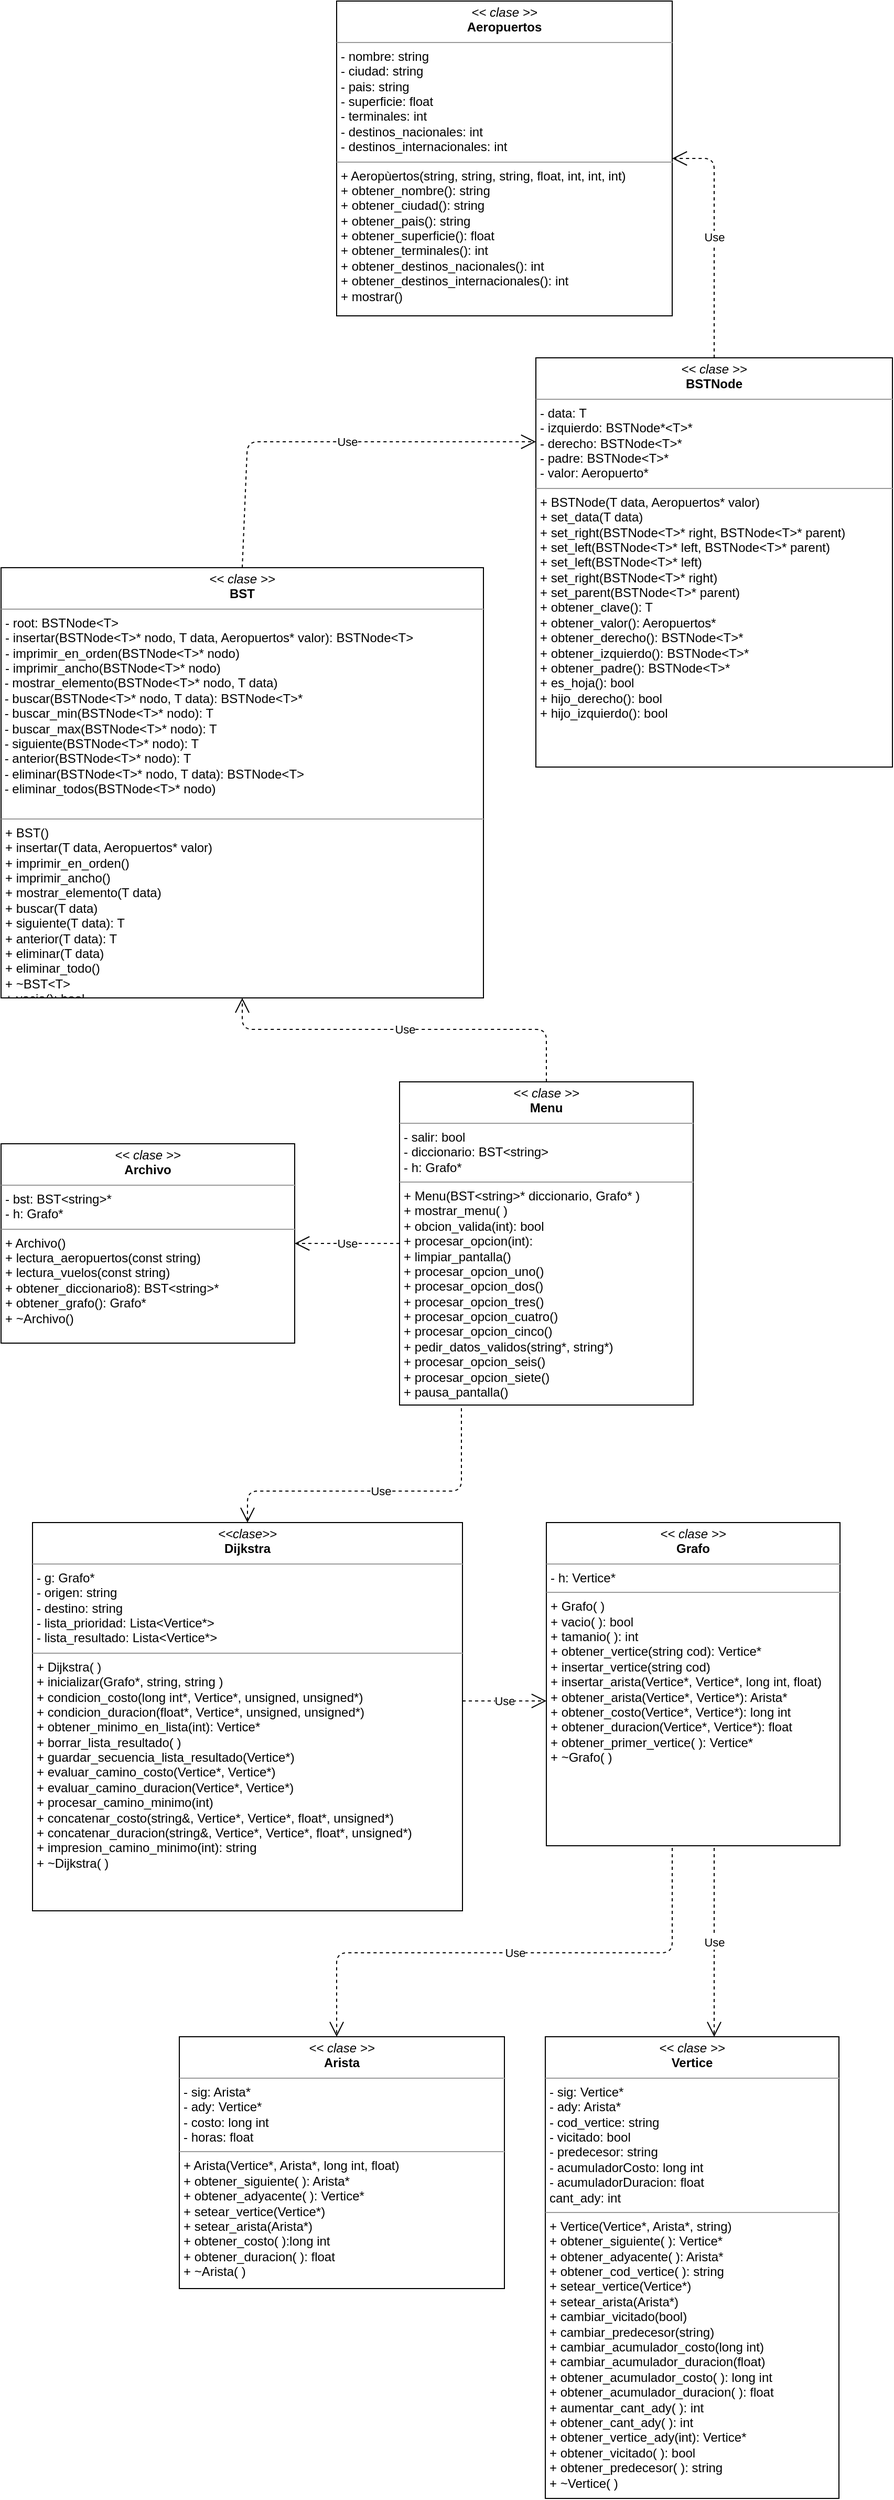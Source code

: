 <mxfile version="13.6.2" type="device"><diagram name="Page-1" id="c4acf3e9-155e-7222-9cf6-157b1a14988f"><mxGraphModel dx="868" dy="2650" grid="1" gridSize="10" guides="1" tooltips="1" connect="1" arrows="1" fold="1" page="1" pageScale="1" pageWidth="850" pageHeight="1100" background="#ffffff" math="0" shadow="0"><root><mxCell id="0"/><mxCell id="1" parent="0"/><mxCell id="5d2195bd80daf111-18" value="&lt;p style=&quot;margin: 0px ; margin-top: 4px ; text-align: center&quot;&gt;&lt;i&gt;&amp;lt;&amp;lt; clase &amp;gt;&amp;gt;&lt;/i&gt;&lt;br&gt;&lt;b&gt;Grafo&lt;/b&gt;&lt;/p&gt;&lt;hr size=&quot;1&quot;&gt;&lt;p style=&quot;margin: 0px ; margin-left: 4px&quot;&gt;- h: Vertice*&lt;br&gt;&lt;/p&gt;&lt;hr size=&quot;1&quot;&gt;&lt;p style=&quot;margin: 0px ; margin-left: 4px&quot;&gt;+ Grafo( )&lt;br&gt;+ vacio( ): bool&lt;/p&gt;&lt;p style=&quot;margin: 0px ; margin-left: 4px&quot;&gt;+ tamanio( ): int&lt;br&gt;+ obtener_vertice(string cod): Vertice*&lt;/p&gt;&lt;p style=&quot;margin: 0px ; margin-left: 4px&quot;&gt;&lt;span&gt;+ insertar_vertice(string cod)&lt;/span&gt;&lt;/p&gt;&lt;p style=&quot;margin: 0px ; margin-left: 4px&quot;&gt;+ insertar_arista(Vertice*, Vertice*, long int, float)&lt;/p&gt;&lt;p style=&quot;margin: 0px ; margin-left: 4px&quot;&gt;+ obtener_arista(Vertice*, Vertice*): Arista*&lt;/p&gt;&lt;p style=&quot;margin: 0px ; margin-left: 4px&quot;&gt;+ obtener_costo(Vertice*, Vertice*): long int&lt;/p&gt;&lt;p style=&quot;margin: 0px ; margin-left: 4px&quot;&gt;+ obtener_duracion(Vertice*, Vertice*): float&lt;/p&gt;&lt;p style=&quot;margin: 0px ; margin-left: 4px&quot;&gt;+ obtener_primer_vertice( ): Vertice*&lt;/p&gt;&lt;p style=&quot;margin: 0px ; margin-left: 4px&quot;&gt;+ ~Grafo( )&lt;/p&gt;" style="verticalAlign=top;align=left;overflow=fill;fontSize=12;fontFamily=Helvetica;html=1;rounded=0;shadow=0;comic=0;labelBackgroundColor=none;strokeWidth=1" parent="1" vertex="1"><mxGeometry x="520" y="-10" width="280" height="308" as="geometry"/></mxCell><mxCell id="5d2195bd80daf111-19" value="&lt;p style=&quot;margin: 0px ; margin-top: 4px ; text-align: center&quot;&gt;&lt;i&gt;&amp;lt;&amp;lt;clase&amp;gt;&amp;gt;&lt;/i&gt;&lt;br&gt;&lt;b&gt;Dijkstra&lt;/b&gt;&lt;/p&gt;&lt;hr size=&quot;1&quot;&gt;&lt;p style=&quot;margin: 0px ; margin-left: 4px&quot;&gt;- g: Grafo*&lt;br&gt;- origen: string&lt;/p&gt;&lt;p style=&quot;margin: 0px ; margin-left: 4px&quot;&gt;- destino: string&lt;/p&gt;&lt;p style=&quot;margin: 0px ; margin-left: 4px&quot;&gt;- lista_prioridad: Lista&amp;lt;Vertice*&amp;gt;&lt;/p&gt;&lt;p style=&quot;margin: 0px ; margin-left: 4px&quot;&gt;- lista_resultado: Lista&amp;lt;Vertice*&amp;gt;&lt;/p&gt;&lt;hr size=&quot;1&quot;&gt;&lt;p style=&quot;margin: 0px ; margin-left: 4px&quot;&gt;+ Dijkstra( )&lt;br&gt;+ inicializar(Grafo*, string, string )&lt;/p&gt;&lt;p style=&quot;margin: 0px ; margin-left: 4px&quot;&gt;+ condicion_costo(long int*, Vertice*, unsigned, unsigned*)&lt;/p&gt;&lt;p style=&quot;margin: 0px ; margin-left: 4px&quot;&gt;+ condicion_duracion(float*, Vertice*, unsigned, unsigned*)&lt;/p&gt;&lt;p style=&quot;margin: 0px ; margin-left: 4px&quot;&gt;+ obtener_minimo_en_lista(int): Vertice*&lt;/p&gt;&lt;p style=&quot;margin: 0px ; margin-left: 4px&quot;&gt;+ borrar_lista_resultado( )&lt;/p&gt;&lt;p style=&quot;margin: 0px ; margin-left: 4px&quot;&gt;+ guardar_secuencia_lista_resultado(Vertice*)&lt;/p&gt;&lt;p style=&quot;margin: 0px ; margin-left: 4px&quot;&gt;+ evaluar_camino_costo(Vertice*, Vertice*)&lt;/p&gt;&lt;p style=&quot;margin: 0px ; margin-left: 4px&quot;&gt;+ evaluar_camino_duracion(Vertice*, Vertice*)&lt;/p&gt;&lt;p style=&quot;margin: 0px ; margin-left: 4px&quot;&gt;+ procesar_camino_minimo(int)&lt;/p&gt;&lt;p style=&quot;margin: 0px ; margin-left: 4px&quot;&gt;+ concatenar_costo(string&amp;amp;, Vertice*, Vertice*, float*, unsigned*)&lt;/p&gt;&lt;p style=&quot;margin: 0px ; margin-left: 4px&quot;&gt;+ concatenar_duracion(string&amp;amp;, Vertice*, Vertice*, float*, unsigned*)&lt;/p&gt;&lt;p style=&quot;margin: 0px ; margin-left: 4px&quot;&gt;+ impresion_camino_minimo(int): string&lt;/p&gt;&lt;p style=&quot;margin: 0px ; margin-left: 4px&quot;&gt;+ ~Dijkstra( )&lt;/p&gt;" style="verticalAlign=top;align=left;overflow=fill;fontSize=12;fontFamily=Helvetica;html=1;rounded=0;shadow=0;comic=0;labelBackgroundColor=none;strokeWidth=1" parent="1" vertex="1"><mxGeometry x="30" y="-10" width="410" height="370" as="geometry"/></mxCell><mxCell id="V5t4danTkAUxEd5zEP37-1" value="&lt;p style=&quot;margin: 0px ; margin-top: 4px ; text-align: center&quot;&gt;&lt;i&gt;&amp;lt;&amp;lt; clase &amp;gt;&amp;gt;&lt;/i&gt;&lt;br&gt;&lt;b&gt;Arista&lt;/b&gt;&lt;/p&gt;&lt;hr size=&quot;1&quot;&gt;&lt;p style=&quot;margin: 0px ; margin-left: 4px&quot;&gt;- sig: Arista*&lt;br&gt;- ady: Vertice*&lt;/p&gt;&lt;p style=&quot;margin: 0px ; margin-left: 4px&quot;&gt;- costo: long int&lt;/p&gt;&lt;p style=&quot;margin: 0px ; margin-left: 4px&quot;&gt;- horas: float&lt;/p&gt;&lt;hr size=&quot;1&quot;&gt;&lt;p style=&quot;margin: 0px ; margin-left: 4px&quot;&gt;+ Arista(Vertice*, Arista*, long int, float)&lt;br&gt;+ obtener_siguiente( ): Arista*&lt;/p&gt;&lt;p style=&quot;margin: 0px ; margin-left: 4px&quot;&gt;+ obtener_adyacente( ): Vertice*&lt;/p&gt;&lt;p style=&quot;margin: 0px ; margin-left: 4px&quot;&gt;+ setear_vertice(Vertice*)&lt;/p&gt;&lt;p style=&quot;margin: 0px ; margin-left: 4px&quot;&gt;+ setear_arista(Arista*)&lt;/p&gt;&lt;p style=&quot;margin: 0px ; margin-left: 4px&quot;&gt;+ obtener_costo( ):long int&lt;/p&gt;&lt;p style=&quot;margin: 0px ; margin-left: 4px&quot;&gt;+ obtener_duracion( ): float&lt;/p&gt;&lt;p style=&quot;margin: 0px ; margin-left: 4px&quot;&gt;+ ~Arista( )&lt;/p&gt;" style="verticalAlign=top;align=left;overflow=fill;fontSize=12;fontFamily=Helvetica;html=1;rounded=0;shadow=0;comic=0;labelBackgroundColor=none;strokeWidth=1" parent="1" vertex="1"><mxGeometry x="170" y="480" width="310" height="240" as="geometry"/></mxCell><mxCell id="V5t4danTkAUxEd5zEP37-2" value="&lt;p style=&quot;margin: 0px ; margin-top: 4px ; text-align: center&quot;&gt;&lt;i&gt;&amp;lt;&amp;lt; clase &amp;gt;&amp;gt;&lt;/i&gt;&lt;br&gt;&lt;b&gt;Vertice&lt;/b&gt;&lt;/p&gt;&lt;hr size=&quot;1&quot;&gt;&lt;p style=&quot;margin: 0px ; margin-left: 4px&quot;&gt;- sig: Vertice*&lt;br&gt;- ady: Arista*&lt;/p&gt;&lt;p style=&quot;margin: 0px ; margin-left: 4px&quot;&gt;- cod_vertice: string&lt;/p&gt;&lt;p style=&quot;margin: 0px ; margin-left: 4px&quot;&gt;- vicitado: bool&lt;/p&gt;&lt;p style=&quot;margin: 0px ; margin-left: 4px&quot;&gt;- predecesor: string&lt;/p&gt;&lt;p style=&quot;margin: 0px ; margin-left: 4px&quot;&gt;- acumuladorCosto: long int&lt;/p&gt;&lt;p style=&quot;margin: 0px ; margin-left: 4px&quot;&gt;- acumuladorDuracion: float&lt;/p&gt;&lt;p style=&quot;margin: 0px ; margin-left: 4px&quot;&gt;cant_ady: int&lt;/p&gt;&lt;hr size=&quot;1&quot;&gt;&lt;p style=&quot;margin: 0px ; margin-left: 4px&quot;&gt;+ Vertice(Vertice*, Arista*, string)&lt;br&gt;+ obtener_siguiente( ): Vertice*&lt;/p&gt;&lt;p style=&quot;margin: 0px ; margin-left: 4px&quot;&gt;+ obtener_adyacente( ): Arista*&lt;/p&gt;&lt;p style=&quot;margin: 0px ; margin-left: 4px&quot;&gt;+ obtener_cod_vertice( ): string&lt;/p&gt;&lt;p style=&quot;margin: 0px ; margin-left: 4px&quot;&gt;+ setear_vertice(Vertice*)&lt;/p&gt;&lt;p style=&quot;margin: 0px ; margin-left: 4px&quot;&gt;+ setear_arista(Arista*)&lt;/p&gt;&lt;p style=&quot;margin: 0px ; margin-left: 4px&quot;&gt;+ cambiar_vicitado(bool)&lt;/p&gt;&lt;p style=&quot;margin: 0px ; margin-left: 4px&quot;&gt;+ cambiar_predecesor(string)&lt;/p&gt;&lt;p style=&quot;margin: 0px ; margin-left: 4px&quot;&gt;+ cambiar_acumulador_costo(long int)&lt;/p&gt;&lt;p style=&quot;margin: 0px ; margin-left: 4px&quot;&gt;+ cambiar_acumulador_duracion(float)&lt;/p&gt;&lt;p style=&quot;margin: 0px ; margin-left: 4px&quot;&gt;+ obtener_acumulador_costo( ): long int&lt;/p&gt;&lt;p style=&quot;margin: 0px ; margin-left: 4px&quot;&gt;+ obtener_acumulador_duracion( ): float&lt;/p&gt;&lt;p style=&quot;margin: 0px ; margin-left: 4px&quot;&gt;+ aumentar_cant_ady( ): int&lt;/p&gt;&lt;p style=&quot;margin: 0px ; margin-left: 4px&quot;&gt;+ obtener_cant_ady( ): int&lt;/p&gt;&lt;p style=&quot;margin: 0px ; margin-left: 4px&quot;&gt;+ obtener_vertice_ady(int): Vertice*&lt;/p&gt;&lt;p style=&quot;margin: 0px ; margin-left: 4px&quot;&gt;+ obtener_vicitado( ): bool&lt;/p&gt;&lt;p style=&quot;margin: 0px ; margin-left: 4px&quot;&gt;+ obtener_predecesor( ): string&lt;/p&gt;&lt;p style=&quot;margin: 0px ; margin-left: 4px&quot;&gt;+ ~Vertice( )&lt;/p&gt;" style="verticalAlign=top;align=left;overflow=fill;fontSize=12;fontFamily=Helvetica;html=1;rounded=0;shadow=0;comic=0;labelBackgroundColor=none;strokeWidth=1" parent="1" vertex="1"><mxGeometry x="519" y="480" width="280" height="440" as="geometry"/></mxCell><mxCell id="anYB5tvlR2oAvvUmgHh2-5" value="Use" style="endArrow=open;endSize=12;dashed=1;html=1;" parent="1" edge="1"><mxGeometry width="160" relative="1" as="geometry"><mxPoint x="440" y="160" as="sourcePoint"/><mxPoint x="520" y="160" as="targetPoint"/></mxGeometry></mxCell><mxCell id="anYB5tvlR2oAvvUmgHh2-7" value="Use" style="endArrow=open;endSize=12;dashed=1;html=1;entryX=0.484;entryY=0;entryDx=0;entryDy=0;entryPerimeter=0;" parent="1" target="V5t4danTkAUxEd5zEP37-1" edge="1"><mxGeometry width="160" relative="1" as="geometry"><mxPoint x="640" y="300" as="sourcePoint"/><mxPoint x="599" y="380" as="targetPoint"/><Array as="points"><mxPoint x="640" y="400"/><mxPoint x="320" y="400"/><mxPoint x="320" y="430"/></Array></mxGeometry></mxCell><mxCell id="anYB5tvlR2oAvvUmgHh2-8" value="Use" style="endArrow=open;endSize=12;dashed=1;html=1;entryX=0.575;entryY=0;entryDx=0;entryDy=0;entryPerimeter=0;" parent="1" target="V5t4danTkAUxEd5zEP37-2" edge="1"><mxGeometry width="160" relative="1" as="geometry"><mxPoint x="680" y="300" as="sourcePoint"/><mxPoint x="760" y="390" as="targetPoint"/></mxGeometry></mxCell><mxCell id="qDZitXYeuVvUzr6k0iDz-1" value="&lt;p style=&quot;margin: 0px ; margin-top: 4px ; text-align: center&quot;&gt;&lt;i&gt;&amp;lt;&amp;lt; clase &amp;gt;&amp;gt;&lt;/i&gt;&lt;br&gt;&lt;b&gt;Archivo&lt;/b&gt;&lt;/p&gt;&lt;hr size=&quot;1&quot;&gt;&lt;p style=&quot;margin: 0px ; margin-left: 4px&quot;&gt;- bst: BST&amp;lt;string&amp;gt;*&lt;/p&gt;&lt;p style=&quot;margin: 0px ; margin-left: 4px&quot;&gt;- h: Grafo*&lt;/p&gt;&lt;hr size=&quot;1&quot;&gt;&lt;p style=&quot;margin: 0px ; margin-left: 4px&quot;&gt;+ Archivo()&lt;/p&gt;&lt;p style=&quot;margin: 0px ; margin-left: 4px&quot;&gt;+ lectura_aeropuertos(const string)&lt;/p&gt;&lt;p style=&quot;margin: 0px ; margin-left: 4px&quot;&gt;+ lectura_vuelos(const string)&lt;/p&gt;&lt;p style=&quot;margin: 0px ; margin-left: 4px&quot;&gt;+ obtener_diccionario8): BST&amp;lt;string&amp;gt;*&lt;/p&gt;&lt;p style=&quot;margin: 0px ; margin-left: 4px&quot;&gt;+ obtener_grafo(): Grafo*&lt;/p&gt;&lt;p style=&quot;margin: 0px ; margin-left: 4px&quot;&gt;+ ~Archivo()&lt;/p&gt;&lt;p style=&quot;margin: 0px ; margin-left: 4px&quot;&gt;&lt;br&gt;&lt;/p&gt;&lt;p style=&quot;margin: 0px ; margin-left: 4px&quot;&gt;&lt;br&gt;&lt;/p&gt;" style="verticalAlign=top;align=left;overflow=fill;fontSize=12;fontFamily=Helvetica;html=1;rounded=0;shadow=0;comic=0;labelBackgroundColor=none;strokeWidth=1" parent="1" vertex="1"><mxGeometry y="-371" width="280" height="190" as="geometry"/></mxCell><mxCell id="qDZitXYeuVvUzr6k0iDz-5" value="Use" style="endArrow=open;endSize=12;dashed=1;html=1;entryX=0.5;entryY=0;entryDx=0;entryDy=0;" parent="1" target="5d2195bd80daf111-19" edge="1"><mxGeometry width="160" relative="1" as="geometry"><mxPoint x="439" y="-119" as="sourcePoint"/><mxPoint x="270" y="-90" as="targetPoint"/><Array as="points"><mxPoint x="439" y="-40"/><mxPoint x="235" y="-40"/></Array></mxGeometry></mxCell><mxCell id="qDZitXYeuVvUzr6k0iDz-7" value="&lt;p style=&quot;margin: 0px ; margin-top: 4px ; text-align: center&quot;&gt;&lt;i&gt;&amp;lt;&amp;lt; clase &amp;gt;&amp;gt;&lt;/i&gt;&lt;br&gt;&lt;b&gt;Menu&lt;/b&gt;&lt;/p&gt;&lt;hr size=&quot;1&quot;&gt;&lt;p style=&quot;margin: 0px ; margin-left: 4px&quot;&gt;- salir: bool&lt;br&gt;&lt;/p&gt;&lt;p style=&quot;margin: 0px ; margin-left: 4px&quot;&gt;- diccionario: BST&amp;lt;string&amp;gt;&lt;/p&gt;&lt;p style=&quot;margin: 0px ; margin-left: 4px&quot;&gt;- h: Grafo*&lt;/p&gt;&lt;hr size=&quot;1&quot;&gt;&lt;p style=&quot;margin: 0px ; margin-left: 4px&quot;&gt;+ Menu(BST&amp;lt;string&amp;gt;* diccionario, Grafo* )&lt;br&gt;+ mostrar_menu( )&lt;/p&gt;&lt;p style=&quot;margin: 0px ; margin-left: 4px&quot;&gt;+ obcion_valida(int): bool&lt;br&gt;+ procesar_opcion(int):&lt;/p&gt;&lt;p style=&quot;margin: 0px ; margin-left: 4px&quot;&gt;+ limpiar_pantalla()&lt;/p&gt;&lt;p style=&quot;margin: 0px ; margin-left: 4px&quot;&gt;+ procesar_opcion_uno()&lt;/p&gt;&lt;p style=&quot;margin: 0px ; margin-left: 4px&quot;&gt;+ procesar_opcion_dos()&lt;/p&gt;&lt;p style=&quot;margin: 0px ; margin-left: 4px&quot;&gt;+ procesar_opcion_tres()&lt;/p&gt;&lt;p style=&quot;margin: 0px ; margin-left: 4px&quot;&gt;+ procesar_opcion_cuatro()&lt;/p&gt;&lt;p style=&quot;margin: 0px ; margin-left: 4px&quot;&gt;+ procesar_opcion_cinco()&lt;/p&gt;&lt;p style=&quot;margin: 0px ; margin-left: 4px&quot;&gt;+ pedir_datos_validos(string*, string*)&lt;/p&gt;&lt;p style=&quot;margin: 0px ; margin-left: 4px&quot;&gt;+ procesar_opcion_seis()&lt;/p&gt;&lt;p style=&quot;margin: 0px ; margin-left: 4px&quot;&gt;+ procesar_opcion_siete()&lt;/p&gt;&lt;p style=&quot;margin: 0px ; margin-left: 4px&quot;&gt;+ pausa_pantalla()&lt;/p&gt;&lt;p style=&quot;margin: 0px ; margin-left: 4px&quot;&gt;&lt;br&gt;&lt;/p&gt;&lt;p style=&quot;margin: 0px ; margin-left: 4px&quot;&gt;&lt;br&gt;&lt;/p&gt;" style="verticalAlign=top;align=left;overflow=fill;fontSize=12;fontFamily=Helvetica;html=1;rounded=0;shadow=0;comic=0;labelBackgroundColor=none;strokeWidth=1" parent="1" vertex="1"><mxGeometry x="380" y="-430" width="280" height="308" as="geometry"/></mxCell><mxCell id="qDZitXYeuVvUzr6k0iDz-8" value="&lt;p style=&quot;margin: 0px ; margin-top: 4px ; text-align: center&quot;&gt;&lt;i&gt;&amp;lt;&amp;lt; clase &amp;gt;&amp;gt;&lt;/i&gt;&lt;br&gt;&lt;b&gt;BST&lt;/b&gt;&lt;/p&gt;&lt;hr size=&quot;1&quot;&gt;&lt;p style=&quot;margin: 0px ; margin-left: 4px&quot;&gt;- root: BSTNode&amp;lt;T&amp;gt;&lt;br&gt;&lt;/p&gt;&lt;p style=&quot;margin: 0px ; margin-left: 4px&quot;&gt;- insertar(BSTNode&amp;lt;T&amp;gt;* nodo, T data, Aeropuertos* valor): BSTNode&amp;lt;T&amp;gt;&lt;/p&gt;&lt;p style=&quot;margin: 0px ; margin-left: 4px&quot;&gt;- imprimir_en_orden(BSTNode&amp;lt;T&amp;gt;* nodo)&lt;/p&gt;&lt;p style=&quot;margin: 0px ; margin-left: 4px&quot;&gt;- imprimir_ancho(BSTNode&amp;lt;T&amp;gt;* nodo)&lt;/p&gt;&amp;nbsp;- mostrar_elemento(BSTNode&amp;lt;T&amp;gt;* nodo, T data)&lt;br&gt;&amp;nbsp;- buscar(BSTNode&amp;lt;T&amp;gt;* nodo, T data): BSTNode&amp;lt;T&amp;gt;*&lt;br&gt;&amp;nbsp;- buscar_min(BSTNode&amp;lt;T&amp;gt;* nodo): T&lt;br&gt;&amp;nbsp;- buscar_max(BSTNode&amp;lt;T&amp;gt;* nodo): T&lt;br&gt;&amp;nbsp;- siguiente(BSTNode&amp;lt;T&amp;gt;* nodo): T&lt;br&gt;&amp;nbsp;- anterior(BSTNode&amp;lt;T&amp;gt;* nodo): T&lt;br&gt;&amp;nbsp;- eliminar(BSTNode&amp;lt;T&amp;gt;* nodo, T data): BSTNode&amp;lt;T&amp;gt;&lt;br&gt;&amp;nbsp;- eliminar_todos(BSTNode&amp;lt;T&amp;gt;* nodo)&lt;br&gt;&lt;br&gt;&lt;hr size=&quot;1&quot;&gt;&lt;p style=&quot;margin: 0px ; margin-left: 4px&quot;&gt;+ BST()&lt;br&gt;+ insertar(T data, Aeropuertos* valor)&lt;/p&gt;&lt;p style=&quot;margin: 0px ; margin-left: 4px&quot;&gt;+ imprimir_en_orden()&lt;/p&gt;&lt;p style=&quot;margin: 0px ; margin-left: 4px&quot;&gt;+ imprimir_ancho()&lt;/p&gt;&lt;p style=&quot;margin: 0px ; margin-left: 4px&quot;&gt;+ mostrar_elemento(T data)&lt;/p&gt;&lt;p style=&quot;margin: 0px ; margin-left: 4px&quot;&gt;+ buscar(T data)&lt;/p&gt;&lt;p style=&quot;margin: 0px ; margin-left: 4px&quot;&gt;+ siguiente(T data): T&lt;/p&gt;&lt;p style=&quot;margin: 0px ; margin-left: 4px&quot;&gt;+ anterior(T data): T&lt;/p&gt;&lt;p style=&quot;margin: 0px ; margin-left: 4px&quot;&gt;+ eliminar(T data)&lt;/p&gt;&lt;p style=&quot;margin: 0px ; margin-left: 4px&quot;&gt;+ eliminar_todo()&lt;/p&gt;&lt;p style=&quot;margin: 0px ; margin-left: 4px&quot;&gt;+ ~BST&amp;lt;T&amp;gt;&lt;/p&gt;&lt;p style=&quot;margin: 0px ; margin-left: 4px&quot;&gt;+ vacio(): bool&lt;/p&gt;&lt;p style=&quot;margin: 0px ; margin-left: 4px&quot;&gt;&lt;br&gt;&lt;/p&gt;" style="verticalAlign=top;align=left;overflow=fill;fontSize=12;fontFamily=Helvetica;html=1;rounded=0;shadow=0;comic=0;labelBackgroundColor=none;strokeWidth=1" parent="1" vertex="1"><mxGeometry y="-920" width="460" height="410" as="geometry"/></mxCell><mxCell id="qDZitXYeuVvUzr6k0iDz-9" value="&lt;p style=&quot;margin: 0px ; margin-top: 4px ; text-align: center&quot;&gt;&lt;i&gt;&amp;lt;&amp;lt; clase &amp;gt;&amp;gt;&lt;/i&gt;&lt;br&gt;&lt;b&gt;BSTNode&lt;/b&gt;&lt;/p&gt;&lt;hr size=&quot;1&quot;&gt;&lt;p style=&quot;margin: 0px ; margin-left: 4px&quot;&gt;- data: T&lt;br&gt;&lt;/p&gt;&lt;p style=&quot;margin: 0px ; margin-left: 4px&quot;&gt;- izquierdo: BSTNode*&amp;lt;T&amp;gt;*&lt;/p&gt;&lt;p style=&quot;margin: 0px ; margin-left: 4px&quot;&gt;- derecho: BSTNode&amp;lt;T&amp;gt;*&lt;/p&gt;&lt;p style=&quot;margin: 0px ; margin-left: 4px&quot;&gt;- padre: BSTNode&amp;lt;T&amp;gt;*&lt;/p&gt;&lt;p style=&quot;margin: 0px ; margin-left: 4px&quot;&gt;- valor: Aeropuerto*&lt;/p&gt;&lt;hr size=&quot;1&quot;&gt;&lt;p style=&quot;margin: 0px ; margin-left: 4px&quot;&gt;+ BSTNode(T data, Aeropuertos* valor)&lt;br&gt;&lt;/p&gt;&lt;p style=&quot;margin: 0px ; margin-left: 4px&quot;&gt;+ set_data(T data)&lt;/p&gt;&lt;p style=&quot;margin: 0px ; margin-left: 4px&quot;&gt;+ set_right(BSTNode&amp;lt;T&amp;gt;* right, BSTNode&amp;lt;T&amp;gt;* parent)&lt;/p&gt;&lt;p style=&quot;margin: 0px ; margin-left: 4px&quot;&gt;+ set_left(BSTNode&amp;lt;T&amp;gt;* left, BSTNode&amp;lt;T&amp;gt;* parent)&lt;/p&gt;&lt;p style=&quot;margin: 0px ; margin-left: 4px&quot;&gt;+ set_left(BSTNode&amp;lt;T&amp;gt;* left)&lt;/p&gt;&lt;p style=&quot;margin: 0px ; margin-left: 4px&quot;&gt;+ set_right(BSTNode&amp;lt;T&amp;gt;* right)&lt;/p&gt;&lt;p style=&quot;margin: 0px ; margin-left: 4px&quot;&gt;+ set_parent(BSTNode&amp;lt;T&amp;gt;* parent)&lt;/p&gt;&lt;p style=&quot;margin: 0px ; margin-left: 4px&quot;&gt;+ obtener_clave(): T&lt;/p&gt;&lt;p style=&quot;margin: 0px ; margin-left: 4px&quot;&gt;+ obtener_valor(): Aeropuertos*&lt;/p&gt;&lt;p style=&quot;margin: 0px ; margin-left: 4px&quot;&gt;+ obtener_derecho(): BSTNode&amp;lt;T&amp;gt;*&lt;/p&gt;&lt;p style=&quot;margin: 0px ; margin-left: 4px&quot;&gt;+ obtener_izquierdo(): BSTNode&amp;lt;T&amp;gt;*&lt;/p&gt;&lt;p style=&quot;margin: 0px ; margin-left: 4px&quot;&gt;+ obtener_padre(): BSTNode&amp;lt;T&amp;gt;*&lt;/p&gt;&lt;p style=&quot;margin: 0px ; margin-left: 4px&quot;&gt;+ es_hoja(): bool&lt;/p&gt;&lt;p style=&quot;margin: 0px ; margin-left: 4px&quot;&gt;+ hijo_derecho(): bool&lt;/p&gt;&lt;p style=&quot;margin: 0px ; margin-left: 4px&quot;&gt;+ hijo_izquierdo(): bool&lt;/p&gt;&lt;p style=&quot;margin: 0px ; margin-left: 4px&quot;&gt;&lt;br&gt;&lt;/p&gt;&lt;p style=&quot;margin: 0px ; margin-left: 4px&quot;&gt;&lt;br&gt;&lt;/p&gt;&lt;p style=&quot;margin: 0px ; margin-left: 4px&quot;&gt;&lt;br&gt;&lt;/p&gt;" style="verticalAlign=top;align=left;overflow=fill;fontSize=12;fontFamily=Helvetica;html=1;rounded=0;shadow=0;comic=0;labelBackgroundColor=none;strokeWidth=1" parent="1" vertex="1"><mxGeometry x="510" y="-1120" width="340" height="390" as="geometry"/></mxCell><mxCell id="qDZitXYeuVvUzr6k0iDz-10" value="&lt;p style=&quot;margin: 0px ; margin-top: 4px ; text-align: center&quot;&gt;&lt;i&gt;&amp;lt;&amp;lt; clase &amp;gt;&amp;gt;&lt;/i&gt;&lt;br&gt;&lt;b&gt;Aeropuertos&lt;/b&gt;&lt;/p&gt;&lt;hr size=&quot;1&quot;&gt;&lt;p style=&quot;margin: 0px ; margin-left: 4px&quot;&gt;- nombre: string&lt;br&gt;&lt;/p&gt;&lt;p style=&quot;margin: 0px ; margin-left: 4px&quot;&gt;- ciudad: string&lt;/p&gt;&lt;p style=&quot;margin: 0px ; margin-left: 4px&quot;&gt;- pais: string&lt;/p&gt;&lt;p style=&quot;margin: 0px ; margin-left: 4px&quot;&gt;- superficie: float&lt;/p&gt;&lt;p style=&quot;margin: 0px ; margin-left: 4px&quot;&gt;- terminales: int&lt;/p&gt;&lt;p style=&quot;margin: 0px ; margin-left: 4px&quot;&gt;- destinos_nacionales: int&lt;/p&gt;&lt;p style=&quot;margin: 0px ; margin-left: 4px&quot;&gt;- destinos_internacionales: int&lt;/p&gt;&lt;hr size=&quot;1&quot;&gt;&lt;p style=&quot;margin: 0px ; margin-left: 4px&quot;&gt;+ Aeropùertos(string, string, string, float, int, int, int)&lt;/p&gt;&lt;p style=&quot;margin: 0px ; margin-left: 4px&quot;&gt;+ obtener_nombre(): string&lt;/p&gt;&lt;p style=&quot;margin: 0px ; margin-left: 4px&quot;&gt;+ obtener_ciudad(): string&lt;/p&gt;&lt;p style=&quot;margin: 0px ; margin-left: 4px&quot;&gt;+ obtener_pais(): string&lt;/p&gt;&lt;p style=&quot;margin: 0px ; margin-left: 4px&quot;&gt;+ obtener_superficie(): float&lt;/p&gt;&lt;p style=&quot;margin: 0px ; margin-left: 4px&quot;&gt;+ obtener_terminales(): int&lt;/p&gt;&lt;p style=&quot;margin: 0px ; margin-left: 4px&quot;&gt;+ obtener_destinos_nacionales(): int&lt;/p&gt;&lt;p style=&quot;margin: 0px ; margin-left: 4px&quot;&gt;+ obtener_destinos_internacionales(): int&lt;/p&gt;&lt;p style=&quot;margin: 0px ; margin-left: 4px&quot;&gt;+ mostrar()&lt;/p&gt;" style="verticalAlign=top;align=left;overflow=fill;fontSize=12;fontFamily=Helvetica;html=1;rounded=0;shadow=0;comic=0;labelBackgroundColor=none;strokeWidth=1" parent="1" vertex="1"><mxGeometry x="320" y="-1460" width="320" height="300" as="geometry"/></mxCell><mxCell id="qDZitXYeuVvUzr6k0iDz-12" value="Use" style="endArrow=open;endSize=12;dashed=1;html=1;exitX=0.5;exitY=0;exitDx=0;exitDy=0;entryX=1;entryY=0.5;entryDx=0;entryDy=0;" parent="1" source="qDZitXYeuVvUzr6k0iDz-9" target="qDZitXYeuVvUzr6k0iDz-10" edge="1"><mxGeometry width="160" relative="1" as="geometry"><mxPoint x="670" y="-1430" as="sourcePoint"/><mxPoint x="830" y="-1430" as="targetPoint"/><Array as="points"><mxPoint x="680" y="-1310"/></Array></mxGeometry></mxCell><mxCell id="qDZitXYeuVvUzr6k0iDz-13" value="Use" style="endArrow=open;endSize=12;dashed=1;html=1;exitX=0;exitY=0.5;exitDx=0;exitDy=0;entryX=1;entryY=0.5;entryDx=0;entryDy=0;" parent="1" source="qDZitXYeuVvUzr6k0iDz-7" edge="1" target="qDZitXYeuVvUzr6k0iDz-1"><mxGeometry width="160" relative="1" as="geometry"><mxPoint x="340" y="-460" as="sourcePoint"/><mxPoint x="380" y="-230" as="targetPoint"/></mxGeometry></mxCell><mxCell id="qDZitXYeuVvUzr6k0iDz-14" value="Use" style="endArrow=open;endSize=12;dashed=1;html=1;exitX=0.5;exitY=0;exitDx=0;exitDy=0;" parent="1" source="qDZitXYeuVvUzr6k0iDz-8" edge="1"><mxGeometry x="0.089" width="160" relative="1" as="geometry"><mxPoint x="350" y="-1040" as="sourcePoint"/><mxPoint x="510" y="-1040" as="targetPoint"/><Array as="points"><mxPoint x="235" y="-1040"/></Array><mxPoint as="offset"/></mxGeometry></mxCell><mxCell id="IFXaTyYsJd915OvRFhpg-1" value="Use" style="endArrow=open;endSize=12;dashed=1;html=1;exitX=0.5;exitY=0;exitDx=0;exitDy=0;entryX=0.5;entryY=1;entryDx=0;entryDy=0;entryPerimeter=0;" edge="1" parent="1" source="qDZitXYeuVvUzr6k0iDz-7" target="qDZitXYeuVvUzr6k0iDz-8"><mxGeometry width="160" relative="1" as="geometry"><mxPoint x="340" y="-320" as="sourcePoint"/><mxPoint x="230" y="-500" as="targetPoint"/><Array as="points"><mxPoint x="520" y="-480"/><mxPoint x="230" y="-480"/></Array></mxGeometry></mxCell></root></mxGraphModel></diagram></mxfile>